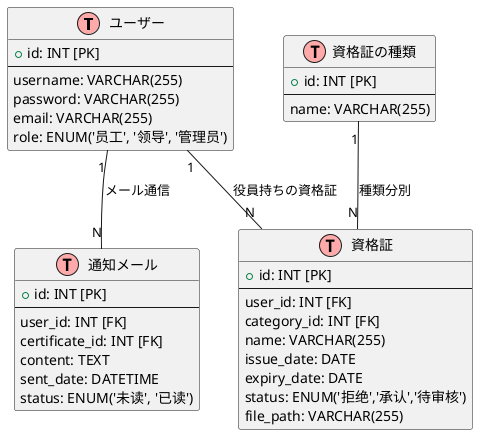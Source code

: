 @startuml
!define TABLE(title,desc) class title as "desc" << (T,#FFAAAA) >>
!define RELATION(title,desc) class title as "desc" << (R,#FFAAAA) >>

' 实体：用户
TABLE(user, "ユーザー") {
  +id: INT [PK]
  --
  username: VARCHAR(255)
  password: VARCHAR(255)
  email: VARCHAR(255)
  role: ENUM('员工', '领导', '管理员')
}

' 实体：证书
TABLE(certificate, "資格証") {
  +id: INT [PK]
  --
  user_id: INT [FK]
  category_id: INT [FK]
  name: VARCHAR(255)
  issue_date: DATE
  expiry_date: DATE
  status: ENUM('拒绝','承认','待审核')
  file_path: VARCHAR(255)
}

' 实体：证书类别
TABLE(category, "資格証の種類") {
  +id: INT [PK]
  --
  name: VARCHAR(255)
}

' 实体：通知
TABLE(notification, "通知メール") {
  +id: INT [PK]
  --
  user_id: INT [FK]
  certificate_id: INT [FK]
  content: TEXT
  sent_date: DATETIME
  status: ENUM('未读', '已读')
}

' 关系：用户与证书
user "1" -- "N" certificate : 役員持ちの資格証

' 关系：证书与类别
category "1" -- "N" certificate : 種類分別

' 关系：通知与用户
user "1" -- "N" notification : メール通信


@enduml
